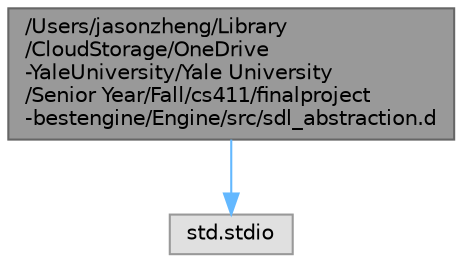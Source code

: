 digraph "/Users/jasonzheng/Library/CloudStorage/OneDrive-YaleUniversity/Yale University/Senior Year/Fall/cs411/finalproject-bestengine/Engine/src/sdl_abstraction.d"
{
 // LATEX_PDF_SIZE
  bgcolor="transparent";
  edge [fontname=Helvetica,fontsize=10,labelfontname=Helvetica,labelfontsize=10];
  node [fontname=Helvetica,fontsize=10,shape=box,height=0.2,width=0.4];
  Node1 [id="Node000001",label="/Users/jasonzheng/Library\l/CloudStorage/OneDrive\l-YaleUniversity/Yale University\l/Senior Year/Fall/cs411/finalproject\l-bestengine/Engine/src/sdl_abstraction.d",height=0.2,width=0.4,color="gray40", fillcolor="grey60", style="filled", fontcolor="black",tooltip="Provides an abstraction layer for SDL2/SDL3 initialization and termination."];
  Node1 -> Node2 [id="edge1_Node000001_Node000002",color="steelblue1",style="solid",tooltip=" "];
  Node2 [id="Node000002",label="std.stdio",height=0.2,width=0.4,color="grey60", fillcolor="#E0E0E0", style="filled",tooltip=" "];
}
